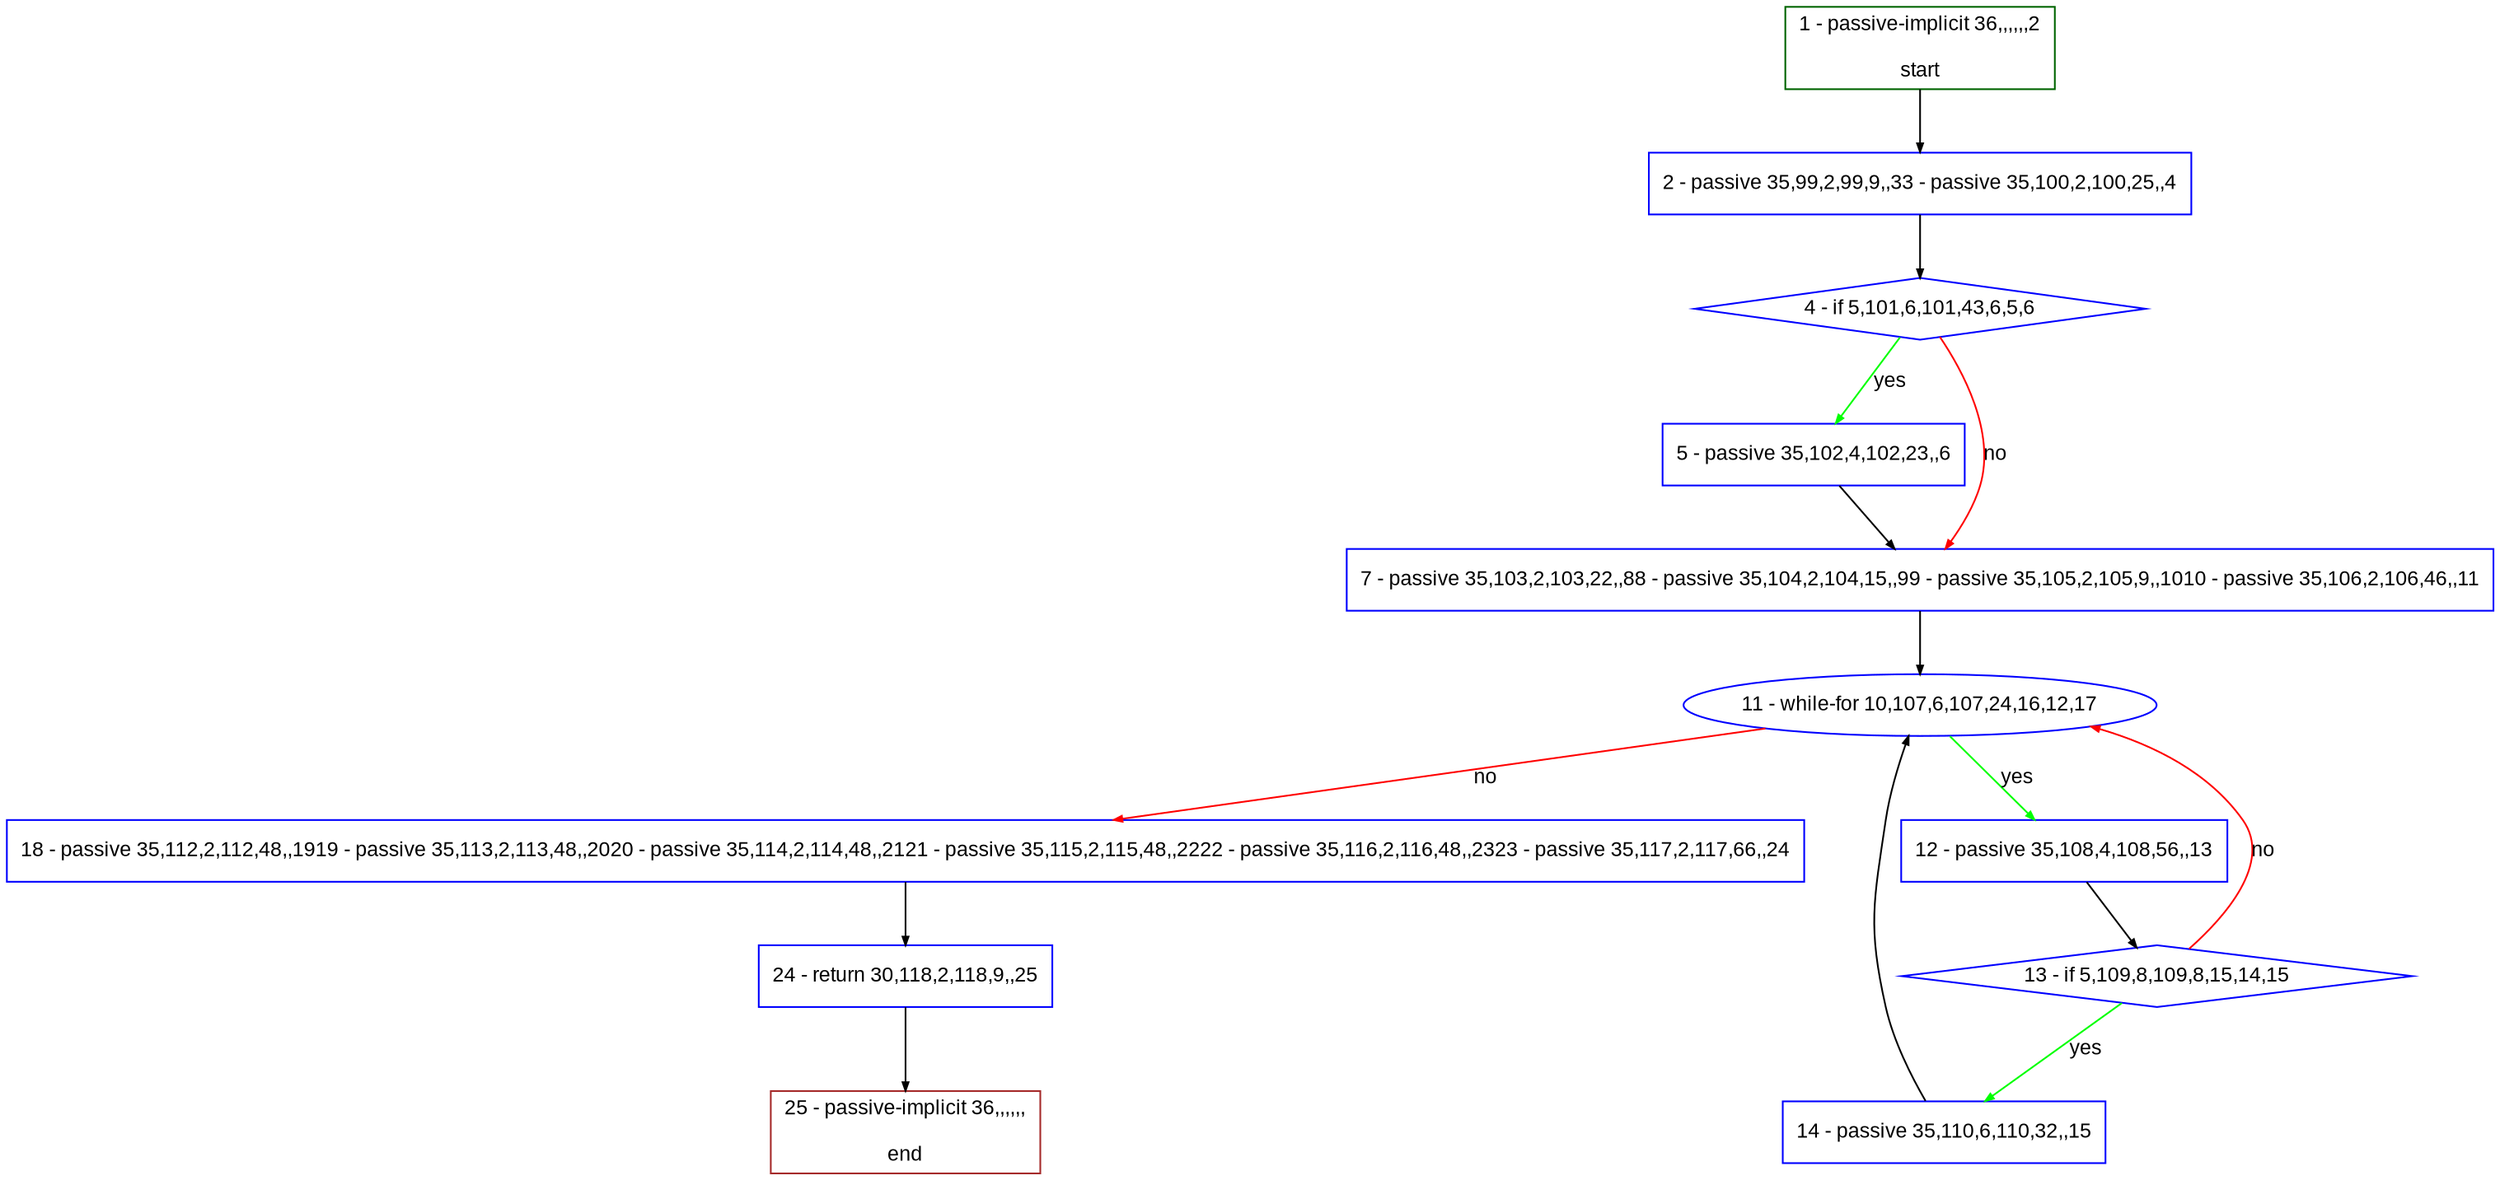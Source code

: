 digraph "" {
  graph [pack="true", label="", fontsize="12", packmode="clust", fontname="Arial", fillcolor="#FFFFCC", bgcolor="white", style="rounded,filled", compound="true"];
  node [node_initialized="no", label="", color="grey", fontsize="12", fillcolor="white", fontname="Arial", style="filled", shape="rectangle", compound="true", fixedsize="false"];
  edge [fontcolor="black", arrowhead="normal", arrowtail="none", arrowsize="0.5", ltail="", label="", color="black", fontsize="12", lhead="", fontname="Arial", dir="forward", compound="true"];
  __N1 [label="2 - passive 35,99,2,99,9,,33 - passive 35,100,2,100,25,,4", color="#0000ff", fillcolor="#ffffff", style="filled", shape="box"];
  __N2 [label="1 - passive-implicit 36,,,,,,2\n\nstart", color="#006400", fillcolor="#ffffff", style="filled", shape="box"];
  __N3 [label="4 - if 5,101,6,101,43,6,5,6", color="#0000ff", fillcolor="#ffffff", style="filled", shape="diamond"];
  __N4 [label="5 - passive 35,102,4,102,23,,6", color="#0000ff", fillcolor="#ffffff", style="filled", shape="box"];
  __N5 [label="7 - passive 35,103,2,103,22,,88 - passive 35,104,2,104,15,,99 - passive 35,105,2,105,9,,1010 - passive 35,106,2,106,46,,11", color="#0000ff", fillcolor="#ffffff", style="filled", shape="box"];
  __N6 [label="11 - while-for 10,107,6,107,24,16,12,17", color="#0000ff", fillcolor="#ffffff", style="filled", shape="oval"];
  __N7 [label="12 - passive 35,108,4,108,56,,13", color="#0000ff", fillcolor="#ffffff", style="filled", shape="box"];
  __N8 [label="18 - passive 35,112,2,112,48,,1919 - passive 35,113,2,113,48,,2020 - passive 35,114,2,114,48,,2121 - passive 35,115,2,115,48,,2222 - passive 35,116,2,116,48,,2323 - passive 35,117,2,117,66,,24", color="#0000ff", fillcolor="#ffffff", style="filled", shape="box"];
  __N9 [label="13 - if 5,109,8,109,8,15,14,15", color="#0000ff", fillcolor="#ffffff", style="filled", shape="diamond"];
  __N10 [label="14 - passive 35,110,6,110,32,,15", color="#0000ff", fillcolor="#ffffff", style="filled", shape="box"];
  __N11 [label="24 - return 30,118,2,118,9,,25", color="#0000ff", fillcolor="#ffffff", style="filled", shape="box"];
  __N12 [label="25 - passive-implicit 36,,,,,,\n\nend", color="#a52a2a", fillcolor="#ffffff", style="filled", shape="box"];
  __N2 -> __N1 [arrowhead="normal", arrowtail="none", color="#000000", label="", dir="forward"];
  __N1 -> __N3 [arrowhead="normal", arrowtail="none", color="#000000", label="", dir="forward"];
  __N3 -> __N4 [arrowhead="normal", arrowtail="none", color="#00ff00", label="yes", dir="forward"];
  __N3 -> __N5 [arrowhead="normal", arrowtail="none", color="#ff0000", label="no", dir="forward"];
  __N4 -> __N5 [arrowhead="normal", arrowtail="none", color="#000000", label="", dir="forward"];
  __N5 -> __N6 [arrowhead="normal", arrowtail="none", color="#000000", label="", dir="forward"];
  __N6 -> __N7 [arrowhead="normal", arrowtail="none", color="#00ff00", label="yes", dir="forward"];
  __N6 -> __N8 [arrowhead="normal", arrowtail="none", color="#ff0000", label="no", dir="forward"];
  __N7 -> __N9 [arrowhead="normal", arrowtail="none", color="#000000", label="", dir="forward"];
  __N9 -> __N6 [arrowhead="normal", arrowtail="none", color="#ff0000", label="no", dir="forward"];
  __N9 -> __N10 [arrowhead="normal", arrowtail="none", color="#00ff00", label="yes", dir="forward"];
  __N10 -> __N6 [arrowhead="normal", arrowtail="none", color="#000000", label="", dir="forward"];
  __N8 -> __N11 [arrowhead="normal", arrowtail="none", color="#000000", label="", dir="forward"];
  __N11 -> __N12 [arrowhead="normal", arrowtail="none", color="#000000", label="", dir="forward"];
}
